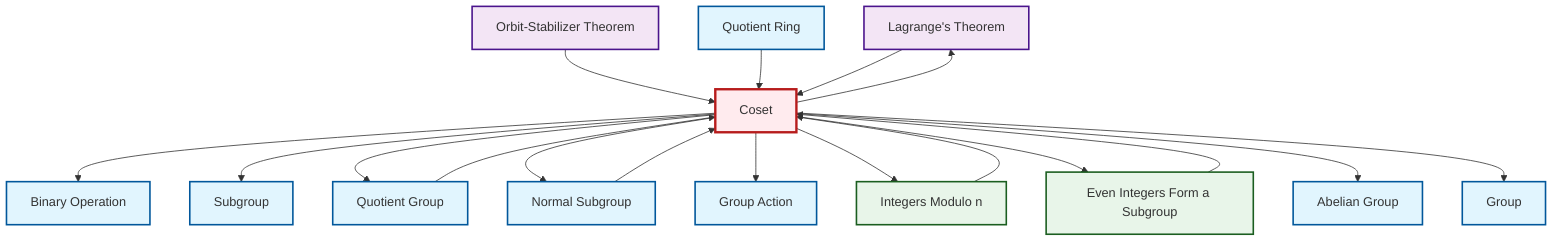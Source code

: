 graph TD
    classDef definition fill:#e1f5fe,stroke:#01579b,stroke-width:2px
    classDef theorem fill:#f3e5f5,stroke:#4a148c,stroke-width:2px
    classDef axiom fill:#fff3e0,stroke:#e65100,stroke-width:2px
    classDef example fill:#e8f5e9,stroke:#1b5e20,stroke-width:2px
    classDef current fill:#ffebee,stroke:#b71c1c,stroke-width:3px
    def-subgroup["Subgroup"]:::definition
    thm-lagrange["Lagrange's Theorem"]:::theorem
    thm-orbit-stabilizer["Orbit-Stabilizer Theorem"]:::theorem
    def-binary-operation["Binary Operation"]:::definition
    ex-quotient-integers-mod-n["Integers Modulo n"]:::example
    def-abelian-group["Abelian Group"]:::definition
    def-quotient-ring["Quotient Ring"]:::definition
    def-coset["Coset"]:::definition
    def-group["Group"]:::definition
    def-quotient-group["Quotient Group"]:::definition
    ex-even-integers-subgroup["Even Integers Form a Subgroup"]:::example
    def-normal-subgroup["Normal Subgroup"]:::definition
    def-group-action["Group Action"]:::definition
    def-coset --> def-binary-operation
    thm-orbit-stabilizer --> def-coset
    def-coset --> def-subgroup
    ex-quotient-integers-mod-n --> def-coset
    def-coset --> def-quotient-group
    def-quotient-ring --> def-coset
    ex-even-integers-subgroup --> def-coset
    def-normal-subgroup --> def-coset
    def-coset --> def-normal-subgroup
    def-coset --> def-group-action
    def-quotient-group --> def-coset
    def-coset --> ex-quotient-integers-mod-n
    def-coset --> thm-lagrange
    thm-lagrange --> def-coset
    def-coset --> ex-even-integers-subgroup
    def-coset --> def-abelian-group
    def-coset --> def-group
    class def-coset current